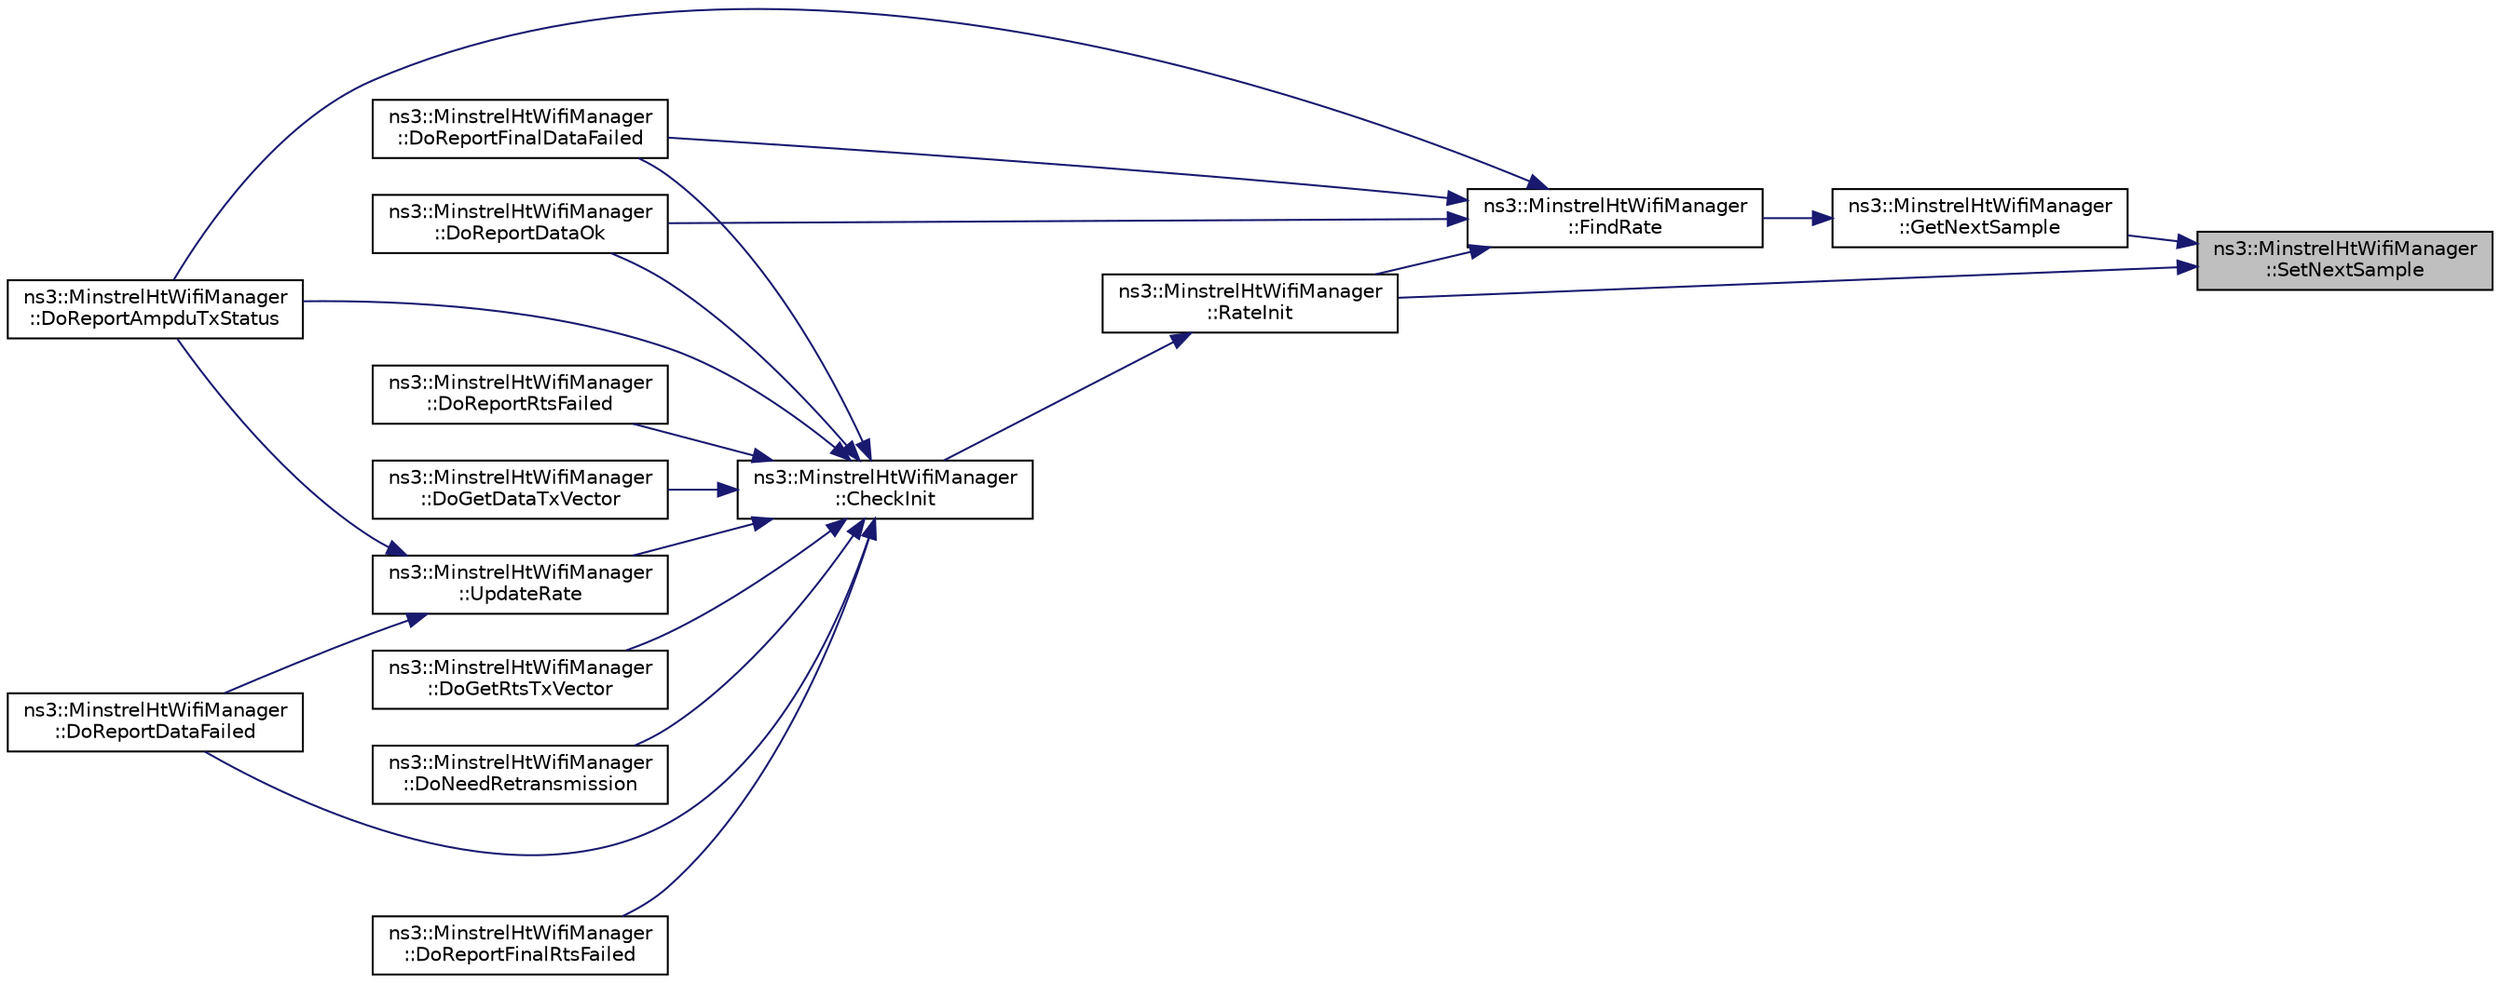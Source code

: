 digraph "ns3::MinstrelHtWifiManager::SetNextSample"
{
 // LATEX_PDF_SIZE
  edge [fontname="Helvetica",fontsize="10",labelfontname="Helvetica",labelfontsize="10"];
  node [fontname="Helvetica",fontsize="10",shape=record];
  rankdir="RL";
  Node1 [label="ns3::MinstrelHtWifiManager\l::SetNextSample",height=0.2,width=0.4,color="black", fillcolor="grey75", style="filled", fontcolor="black",tooltip="Set the next sample from Sample Table."];
  Node1 -> Node2 [dir="back",color="midnightblue",fontsize="10",style="solid",fontname="Helvetica"];
  Node2 [label="ns3::MinstrelHtWifiManager\l::GetNextSample",height=0.2,width=0.4,color="black", fillcolor="white", style="filled",URL="$classns3_1_1_minstrel_ht_wifi_manager.html#ad60507f89e6ccff15b821b053bb92170",tooltip="Getting the next sample from Sample Table."];
  Node2 -> Node3 [dir="back",color="midnightblue",fontsize="10",style="solid",fontname="Helvetica"];
  Node3 [label="ns3::MinstrelHtWifiManager\l::FindRate",height=0.2,width=0.4,color="black", fillcolor="white", style="filled",URL="$classns3_1_1_minstrel_ht_wifi_manager.html#ab18b51d0f2e2313dc166797e2082cfb9",tooltip="Find a rate to use from Minstrel Table."];
  Node3 -> Node4 [dir="back",color="midnightblue",fontsize="10",style="solid",fontname="Helvetica"];
  Node4 [label="ns3::MinstrelHtWifiManager\l::DoReportAmpduTxStatus",height=0.2,width=0.4,color="black", fillcolor="white", style="filled",URL="$classns3_1_1_minstrel_ht_wifi_manager.html#ae46e486574f5eb6e591fe147f8cd388e",tooltip="Typically called per A-MPDU, either when a Block ACK was successfully received or when a BlockAckTime..."];
  Node3 -> Node5 [dir="back",color="midnightblue",fontsize="10",style="solid",fontname="Helvetica"];
  Node5 [label="ns3::MinstrelHtWifiManager\l::DoReportDataOk",height=0.2,width=0.4,color="black", fillcolor="white", style="filled",URL="$classns3_1_1_minstrel_ht_wifi_manager.html#aa0843d3f01c36ec861881c5770e55b03",tooltip="This method is a pure virtual method that must be implemented by the sub-class."];
  Node3 -> Node6 [dir="back",color="midnightblue",fontsize="10",style="solid",fontname="Helvetica"];
  Node6 [label="ns3::MinstrelHtWifiManager\l::DoReportFinalDataFailed",height=0.2,width=0.4,color="black", fillcolor="white", style="filled",URL="$classns3_1_1_minstrel_ht_wifi_manager.html#a7f0e93d9dccdb7bbbe35ff9b6d117d53",tooltip="This method is a pure virtual method that must be implemented by the sub-class."];
  Node3 -> Node7 [dir="back",color="midnightblue",fontsize="10",style="solid",fontname="Helvetica"];
  Node7 [label="ns3::MinstrelHtWifiManager\l::RateInit",height=0.2,width=0.4,color="black", fillcolor="white", style="filled",URL="$classns3_1_1_minstrel_ht_wifi_manager.html#a3b59b889db624539c6d5af89fa5e9f74",tooltip="Initialize Minstrel Table."];
  Node7 -> Node8 [dir="back",color="midnightblue",fontsize="10",style="solid",fontname="Helvetica"];
  Node8 [label="ns3::MinstrelHtWifiManager\l::CheckInit",height=0.2,width=0.4,color="black", fillcolor="white", style="filled",URL="$classns3_1_1_minstrel_ht_wifi_manager.html#a7f94804a34efa6121bdfd5d01ac34694",tooltip="Check for initializations."];
  Node8 -> Node9 [dir="back",color="midnightblue",fontsize="10",style="solid",fontname="Helvetica"];
  Node9 [label="ns3::MinstrelHtWifiManager\l::DoGetDataTxVector",height=0.2,width=0.4,color="black", fillcolor="white", style="filled",URL="$classns3_1_1_minstrel_ht_wifi_manager.html#abc2436c9c8dabb7c78907f478e1bb8c7",tooltip=" "];
  Node8 -> Node10 [dir="back",color="midnightblue",fontsize="10",style="solid",fontname="Helvetica"];
  Node10 [label="ns3::MinstrelHtWifiManager\l::DoGetRtsTxVector",height=0.2,width=0.4,color="black", fillcolor="white", style="filled",URL="$classns3_1_1_minstrel_ht_wifi_manager.html#a8628d42b27a3bf5cbbd4ea0ec2a79307",tooltip=" "];
  Node8 -> Node11 [dir="back",color="midnightblue",fontsize="10",style="solid",fontname="Helvetica"];
  Node11 [label="ns3::MinstrelHtWifiManager\l::DoNeedRetransmission",height=0.2,width=0.4,color="black", fillcolor="white", style="filled",URL="$classns3_1_1_minstrel_ht_wifi_manager.html#a82e4438440288e8418b501893a11bacb",tooltip=" "];
  Node8 -> Node4 [dir="back",color="midnightblue",fontsize="10",style="solid",fontname="Helvetica"];
  Node8 -> Node12 [dir="back",color="midnightblue",fontsize="10",style="solid",fontname="Helvetica"];
  Node12 [label="ns3::MinstrelHtWifiManager\l::DoReportDataFailed",height=0.2,width=0.4,color="black", fillcolor="white", style="filled",URL="$classns3_1_1_minstrel_ht_wifi_manager.html#aa586c8a920a75e94428f44b560aefc7e",tooltip="This method is a pure virtual method that must be implemented by the sub-class."];
  Node8 -> Node5 [dir="back",color="midnightblue",fontsize="10",style="solid",fontname="Helvetica"];
  Node8 -> Node6 [dir="back",color="midnightblue",fontsize="10",style="solid",fontname="Helvetica"];
  Node8 -> Node13 [dir="back",color="midnightblue",fontsize="10",style="solid",fontname="Helvetica"];
  Node13 [label="ns3::MinstrelHtWifiManager\l::DoReportFinalRtsFailed",height=0.2,width=0.4,color="black", fillcolor="white", style="filled",URL="$classns3_1_1_minstrel_ht_wifi_manager.html#a9891afb45c6fd574a040dfef9d85014f",tooltip="This method is a pure virtual method that must be implemented by the sub-class."];
  Node8 -> Node14 [dir="back",color="midnightblue",fontsize="10",style="solid",fontname="Helvetica"];
  Node14 [label="ns3::MinstrelHtWifiManager\l::DoReportRtsFailed",height=0.2,width=0.4,color="black", fillcolor="white", style="filled",URL="$classns3_1_1_minstrel_ht_wifi_manager.html#a755d4934c2a8ea5392c23aed6ae85851",tooltip="This method is a pure virtual method that must be implemented by the sub-class."];
  Node8 -> Node15 [dir="back",color="midnightblue",fontsize="10",style="solid",fontname="Helvetica"];
  Node15 [label="ns3::MinstrelHtWifiManager\l::UpdateRate",height=0.2,width=0.4,color="black", fillcolor="white", style="filled",URL="$classns3_1_1_minstrel_ht_wifi_manager.html#abb282b56803faf26139d0db929b09b22",tooltip="Update rate."];
  Node15 -> Node4 [dir="back",color="midnightblue",fontsize="10",style="solid",fontname="Helvetica"];
  Node15 -> Node12 [dir="back",color="midnightblue",fontsize="10",style="solid",fontname="Helvetica"];
  Node1 -> Node7 [dir="back",color="midnightblue",fontsize="10",style="solid",fontname="Helvetica"];
}
